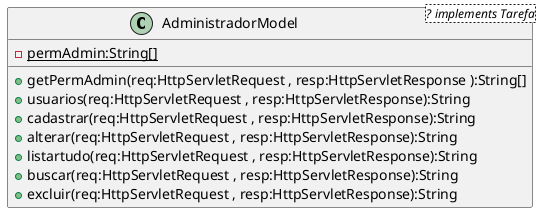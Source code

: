 @startuml

 class AdministradorModel<? implements Tarefa> {
    
    -{static}permAdmin:String[]
    +getPermAdmin(req:HttpServletRequest , resp:HttpServletResponse ):String[]
    +usuarios(req:HttpServletRequest , resp:HttpServletResponse):String
    +cadastrar(req:HttpServletRequest , resp:HttpServletResponse):String
    +alterar(req:HttpServletRequest , resp:HttpServletResponse):String
    +listartudo(req:HttpServletRequest , resp:HttpServletResponse):String
    +buscar(req:HttpServletRequest , resp:HttpServletResponse):String
    +excluir(req:HttpServletRequest , resp:HttpServletResponse):String
}

@enduml